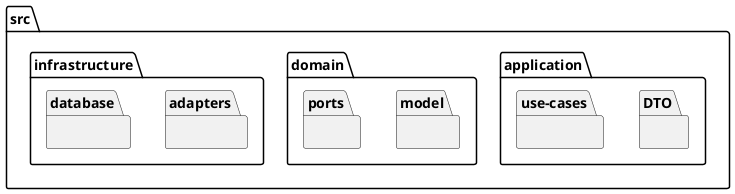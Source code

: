 @startuml
package src {
    package application {
        package DTO {}
        package "use-cases" {}
    }

    package domain {
        package model {}
        package ports {}
    }

    package infrastructure {
        package adapters {}
        package database {}
    }
}
@enduml
